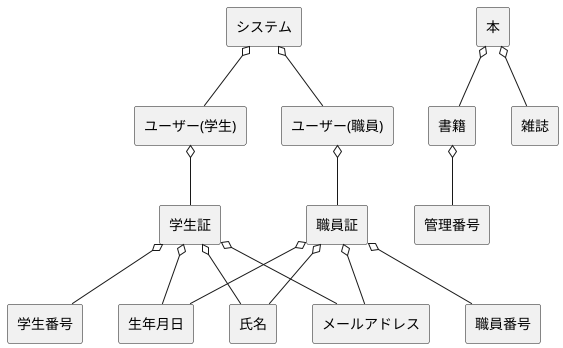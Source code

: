 @startuml Robodogドメインモデル図
skinparam componentStyle rectangle
' 事務職員向けの情報システム
[システム] o-- [ユーザー(職員)]
[システム] o-- [ユーザー(学生)]

[ユーザー(学生)] o-- [学生証]
[ユーザー(職員)] o-- [職員証]

[学生証] o-- [学生番号]
[学生証] o-- [生年月日]
[学生証] o-- [氏名]
[学生証] o-- [メールアドレス]

[職員証] o-- [職員番号]
[職員証] o-- [生年月日]
[職員証] o-- [氏名]
[職員証] o-- [メールアドレス]

[本] o-- [書籍]
[本] o-- [雑誌]
[書籍] o-- [管理番号]